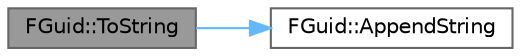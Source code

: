 digraph "FGuid::ToString"
{
 // INTERACTIVE_SVG=YES
 // LATEX_PDF_SIZE
  bgcolor="transparent";
  edge [fontname=Helvetica,fontsize=10,labelfontname=Helvetica,labelfontsize=10];
  node [fontname=Helvetica,fontsize=10,shape=box,height=0.2,width=0.4];
  rankdir="LR";
  Node1 [id="Node000001",label="FGuid::ToString",height=0.2,width=0.4,color="gray40", fillcolor="grey60", style="filled", fontcolor="black",tooltip="Converts this GUID to its string representation."];
  Node1 -> Node2 [id="edge1_Node000001_Node000002",color="steelblue1",style="solid",tooltip=" "];
  Node2 [id="Node000002",label="FGuid::AppendString",height=0.2,width=0.4,color="grey40", fillcolor="white", style="filled",URL="$d8/d29/structFGuid.html#ab38751480606a0f876ce1592ce4445cf",tooltip="Converts this GUID to its string representation using the specified format."];
}
